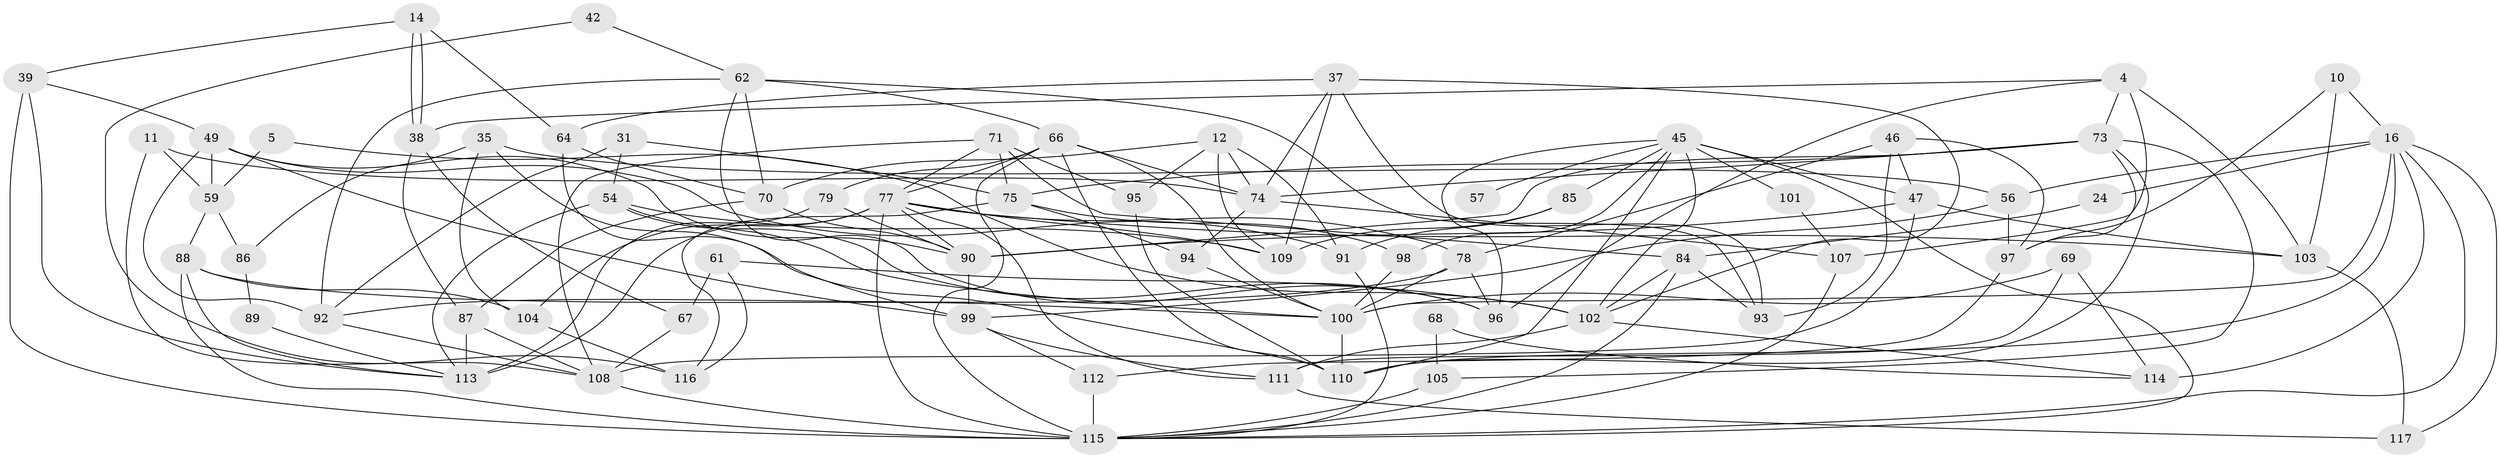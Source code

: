 // original degree distribution, {4: 0.18803418803418803, 2: 0.11965811965811966, 6: 0.10256410256410256, 5: 0.21367521367521367, 3: 0.3333333333333333, 10: 0.008547008547008548, 7: 0.03418803418803419}
// Generated by graph-tools (version 1.1) at 2025/55/03/04/25 21:55:11]
// undirected, 70 vertices, 164 edges
graph export_dot {
graph [start="1"]
  node [color=gray90,style=filled];
  4;
  5;
  10;
  11;
  12;
  14;
  16;
  24;
  31;
  35;
  37;
  38;
  39 [super="+26"];
  42;
  45 [super="+29"];
  46 [super="+19"];
  47;
  49;
  54 [super="+3"];
  56 [super="+28"];
  57;
  59;
  61;
  62;
  64;
  66 [super="+43+63"];
  67;
  68;
  69;
  70;
  71 [super="+40"];
  73 [super="+51"];
  74 [super="+23"];
  75 [super="+17"];
  77 [super="+30+22"];
  78 [super="+36"];
  79;
  84 [super="+53"];
  85 [super="+9"];
  86 [super="+80"];
  87;
  88 [super="+58"];
  89;
  90 [super="+60+44"];
  91 [super="+83"];
  92;
  93;
  94;
  95;
  96 [super="+18"];
  97 [super="+76"];
  98;
  99 [super="+55"];
  100 [super="+25+48"];
  101;
  102 [super="+50"];
  103 [super="+8"];
  104 [super="+7"];
  105;
  107;
  108 [super="+106"];
  109;
  110 [super="+2+72+82"];
  111 [super="+41"];
  112;
  113 [super="+81"];
  114;
  115 [super="+6+65+52"];
  116;
  117;
  4 -- 38;
  4 -- 103 [weight=2];
  4 -- 107;
  4 -- 73;
  4 -- 96;
  5 -- 59;
  5 -- 102;
  10 -- 16;
  10 -- 103;
  10 -- 97;
  11 -- 108;
  11 -- 59;
  11 -- 74;
  12 -- 91 [weight=2];
  12 -- 70;
  12 -- 74;
  12 -- 95;
  12 -- 109;
  14 -- 38;
  14 -- 38;
  14 -- 64;
  14 -- 39;
  16 -- 56 [weight=2];
  16 -- 24;
  16 -- 110 [weight=2];
  16 -- 114;
  16 -- 117;
  16 -- 100;
  16 -- 115;
  24 -- 84;
  31 -- 92;
  31 -- 75;
  31 -- 54;
  35 -- 110;
  35 -- 56;
  35 -- 86;
  35 -- 104;
  37 -- 74;
  37 -- 109;
  37 -- 64;
  37 -- 93;
  37 -- 102;
  38 -- 67;
  38 -- 87;
  39 -- 115 [weight=3];
  39 -- 49;
  39 -- 113;
  42 -- 62;
  42 -- 116;
  45 -- 96;
  45 -- 47;
  45 -- 57 [weight=2];
  45 -- 115 [weight=2];
  45 -- 98;
  45 -- 101;
  45 -- 102;
  45 -- 110;
  45 -- 85;
  46 -- 93;
  46 -- 97;
  46 -- 78;
  46 -- 47;
  47 -- 90;
  47 -- 103;
  47 -- 108 [weight=2];
  49 -- 92;
  49 -- 59;
  49 -- 90;
  49 -- 99 [weight=2];
  49 -- 91;
  54 -- 109;
  54 -- 96;
  54 -- 113;
  54 -- 100;
  56 -- 97 [weight=2];
  56 -- 99;
  59 -- 86 [weight=2];
  59 -- 88;
  61 -- 116;
  61 -- 67;
  61 -- 102;
  62 -- 70;
  62 -- 92;
  62 -- 93;
  62 -- 96;
  62 -- 66;
  64 -- 70;
  64 -- 99;
  66 -- 110 [weight=2];
  66 -- 100;
  66 -- 79;
  66 -- 115;
  66 -- 74 [weight=2];
  66 -- 77;
  67 -- 108;
  68 -- 105;
  68 -- 114;
  69 -- 114;
  69 -- 111;
  69 -- 100;
  70 -- 87;
  70 -- 90;
  71 -- 84;
  71 -- 75;
  71 -- 108;
  71 -- 77;
  71 -- 95;
  73 -- 110 [weight=3];
  73 -- 97;
  73 -- 105;
  73 -- 74;
  73 -- 75;
  73 -- 90;
  74 -- 107;
  74 -- 94;
  75 -- 98;
  75 -- 116 [weight=2];
  75 -- 94;
  77 -- 113 [weight=3];
  77 -- 103;
  77 -- 104;
  77 -- 78;
  77 -- 115;
  77 -- 109;
  77 -- 111;
  77 -- 90;
  78 -- 92;
  78 -- 96;
  78 -- 100;
  79 -- 90;
  79 -- 113;
  84 -- 115;
  84 -- 93;
  84 -- 102;
  85 -- 91;
  85 -- 109;
  86 -- 89;
  87 -- 108;
  87 -- 113;
  88 -- 104;
  88 -- 115;
  88 -- 113;
  88 -- 100;
  89 -- 113;
  90 -- 99;
  91 -- 115;
  92 -- 108;
  94 -- 100;
  95 -- 110;
  97 -- 112;
  98 -- 100;
  99 -- 112;
  99 -- 111;
  100 -- 110;
  101 -- 107;
  102 -- 111 [weight=3];
  102 -- 114;
  103 -- 117;
  104 -- 116 [weight=2];
  105 -- 115;
  107 -- 115;
  108 -- 115;
  111 -- 117;
  112 -- 115;
}
